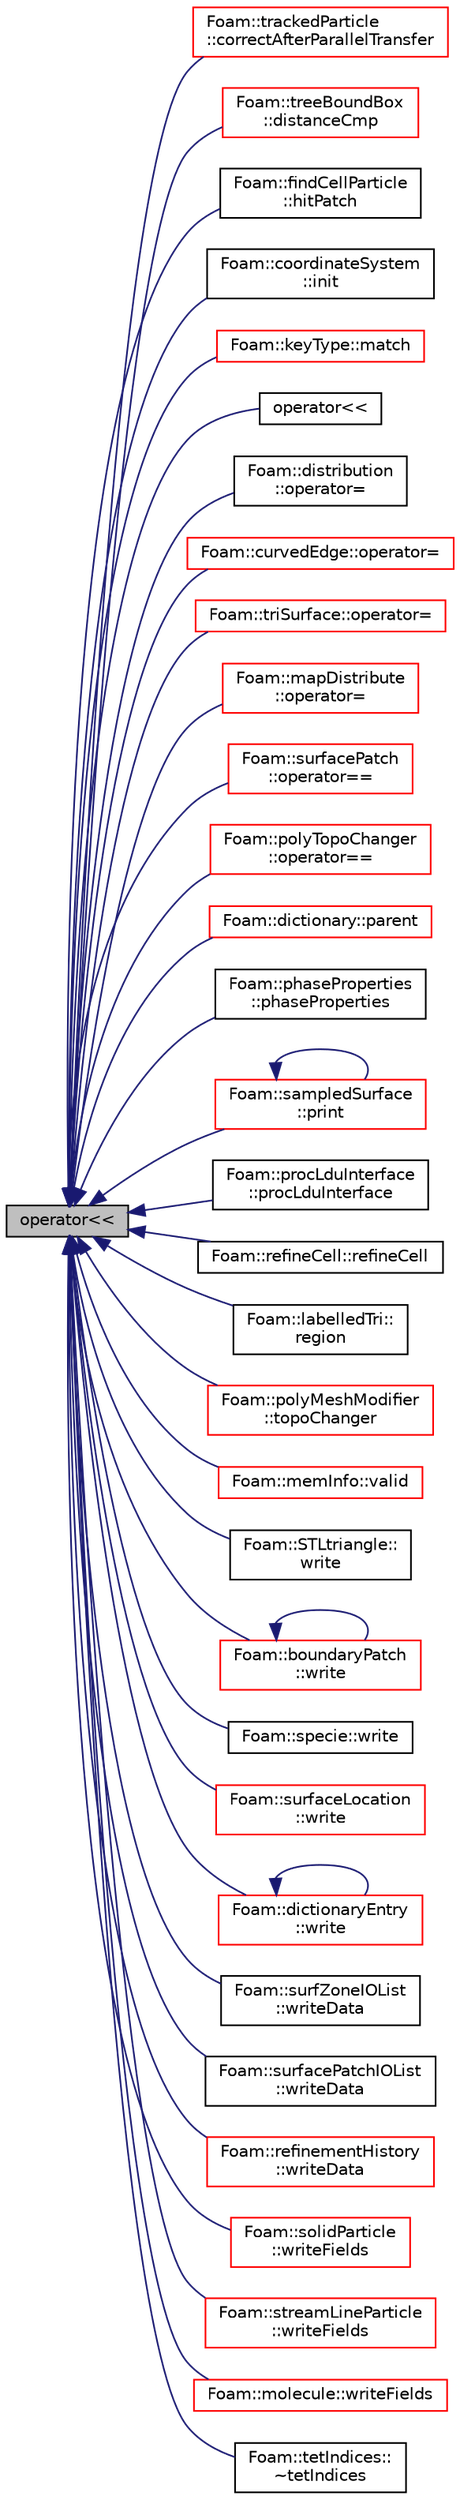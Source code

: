 digraph "operator&lt;&lt;"
{
  bgcolor="transparent";
  edge [fontname="Helvetica",fontsize="10",labelfontname="Helvetica",labelfontsize="10"];
  node [fontname="Helvetica",fontsize="10",shape=record];
  rankdir="LR";
  Node1 [label="operator\<\<",height=0.2,width=0.4,color="black", fillcolor="grey75", style="filled", fontcolor="black"];
  Node1 -> Node2 [dir="back",color="midnightblue",fontsize="10",style="solid",fontname="Helvetica"];
  Node2 [label="Foam::trackedParticle\l::correctAfterParallelTransfer",height=0.2,width=0.4,color="red",URL="$a02719.html#a01ac7583003103c090b0e2d3810052e8",tooltip="Convert processor patch addressing to the global equivalents. "];
  Node1 -> Node3 [dir="back",color="midnightblue",fontsize="10",style="solid",fontname="Helvetica"];
  Node3 [label="Foam::treeBoundBox\l::distanceCmp",height=0.2,width=0.4,color="red",URL="$a02746.html#aa1d53d0882e85fc6e0c80a386c008d5d",tooltip="Compare distance to point with other bounding box. "];
  Node1 -> Node4 [dir="back",color="midnightblue",fontsize="10",style="solid",fontname="Helvetica"];
  Node4 [label="Foam::findCellParticle\l::hitPatch",height=0.2,width=0.4,color="black",URL="$a00810.html#a4dc581daa10355d4708c2a58310f849b",tooltip="Overridable function to handle the particle hitting a polyPatch. "];
  Node1 -> Node5 [dir="back",color="midnightblue",fontsize="10",style="solid",fontname="Helvetica"];
  Node5 [label="Foam::coordinateSystem\l::init",height=0.2,width=0.4,color="black",URL="$a00409.html#a92073d939928f78b4df907700e58b486",tooltip="Init from dictionary. "];
  Node1 -> Node6 [dir="back",color="midnightblue",fontsize="10",style="solid",fontname="Helvetica"];
  Node6 [label="Foam::keyType::match",height=0.2,width=0.4,color="red",URL="$a01253.html#a8e8c7d37853e590db3b2349f111bed77",tooltip="Smart match as regular expression or as a string. "];
  Node1 -> Node7 [dir="back",color="midnightblue",fontsize="10",style="solid",fontname="Helvetica"];
  Node7 [label="operator\<\<",height=0.2,width=0.4,color="black",URL="$a10974.html#aaf0a67570a3699fb5d9371029e3f5e8d"];
  Node1 -> Node8 [dir="back",color="midnightblue",fontsize="10",style="solid",fontname="Helvetica"];
  Node8 [label="Foam::distribution\l::operator=",height=0.2,width=0.4,color="black",URL="$a00566.html#a41f66fb11871f9a6c30094c07c067e1f"];
  Node1 -> Node9 [dir="back",color="midnightblue",fontsize="10",style="solid",fontname="Helvetica"];
  Node9 [label="Foam::curvedEdge::operator=",height=0.2,width=0.4,color="red",URL="$a00455.html#ae89a8c064c62b0b83367cfad54c35e6e"];
  Node1 -> Node10 [dir="back",color="midnightblue",fontsize="10",style="solid",fontname="Helvetica"];
  Node10 [label="Foam::triSurface::operator=",height=0.2,width=0.4,color="red",URL="$a02758.html#a7007e1a39a89b943666033e034e1083b"];
  Node1 -> Node11 [dir="back",color="midnightblue",fontsize="10",style="solid",fontname="Helvetica"];
  Node11 [label="Foam::mapDistribute\l::operator=",height=0.2,width=0.4,color="red",URL="$a01432.html#a00b2693ada327b8fd8180b55482d8472"];
  Node1 -> Node12 [dir="back",color="midnightblue",fontsize="10",style="solid",fontname="Helvetica"];
  Node12 [label="Foam::surfacePatch\l::operator==",height=0.2,width=0.4,color="red",URL="$a02565.html#a587f2ef28905ed27d15d33b75aff91a9",tooltip="compare. "];
  Node1 -> Node13 [dir="back",color="midnightblue",fontsize="10",style="solid",fontname="Helvetica"];
  Node13 [label="Foam::polyTopoChanger\l::operator==",height=0.2,width=0.4,color="red",URL="$a01978.html#a1318e44a66c876539586e71f9131b578"];
  Node1 -> Node14 [dir="back",color="midnightblue",fontsize="10",style="solid",fontname="Helvetica"];
  Node14 [label="Foam::dictionary::parent",height=0.2,width=0.4,color="red",URL="$a00530.html#ae6b88b98ddfc41d9336fd0b81f428d68",tooltip="Return the parent dictionary. "];
  Node1 -> Node15 [dir="back",color="midnightblue",fontsize="10",style="solid",fontname="Helvetica"];
  Node15 [label="Foam::phaseProperties\l::phaseProperties",height=0.2,width=0.4,color="black",URL="$a01883.html#a3b5b875ef8e2fad3fc424b37904a1446",tooltip="Construct from Istream. "];
  Node1 -> Node16 [dir="back",color="midnightblue",fontsize="10",style="solid",fontname="Helvetica"];
  Node16 [label="Foam::sampledSurface\l::print",height=0.2,width=0.4,color="red",URL="$a02295.html#a396408e517abe1f8cae9d2844a18ad1e",tooltip="Write. "];
  Node16 -> Node16 [dir="back",color="midnightblue",fontsize="10",style="solid",fontname="Helvetica"];
  Node1 -> Node17 [dir="back",color="midnightblue",fontsize="10",style="solid",fontname="Helvetica"];
  Node17 [label="Foam::procLduInterface\l::procLduInterface",height=0.2,width=0.4,color="black",URL="$a02040.html#acfaef16233eca7be556becd19ee3dbfb"];
  Node1 -> Node18 [dir="back",color="midnightblue",fontsize="10",style="solid",fontname="Helvetica"];
  Node18 [label="Foam::refineCell::refineCell",height=0.2,width=0.4,color="black",URL="$a02156.html#aeca36b1c4f3a579dc67e52a7cd4347bb",tooltip="From Istream. Vector will be normalized upon construction. "];
  Node1 -> Node19 [dir="back",color="midnightblue",fontsize="10",style="solid",fontname="Helvetica"];
  Node19 [label="Foam::labelledTri::\lregion",height=0.2,width=0.4,color="black",URL="$a01275.html#a49ce9318e127df7349f136001fbf4ff1",tooltip="Return region label. "];
  Node1 -> Node20 [dir="back",color="midnightblue",fontsize="10",style="solid",fontname="Helvetica"];
  Node20 [label="Foam::polyMeshModifier\l::topoChanger",height=0.2,width=0.4,color="red",URL="$a01960.html#a6b027dcf176e6ae6f2cfa5954b02825b",tooltip="Return reference to morph engine. "];
  Node1 -> Node21 [dir="back",color="midnightblue",fontsize="10",style="solid",fontname="Helvetica"];
  Node21 [label="Foam::memInfo::valid",height=0.2,width=0.4,color="red",URL="$a01491.html#a8d985300b138b6c5556ab17ed4df3b38",tooltip="True if the memory information appears valid. "];
  Node1 -> Node22 [dir="back",color="midnightblue",fontsize="10",style="solid",fontname="Helvetica"];
  Node22 [label="Foam::STLtriangle::\lwrite",height=0.2,width=0.4,color="black",URL="$a02521.html#aa46c9bb9bc9777e8c0272a3fb6f372e1",tooltip="Write to ostream (binary) "];
  Node1 -> Node23 [dir="back",color="midnightblue",fontsize="10",style="solid",fontname="Helvetica"];
  Node23 [label="Foam::boundaryPatch\l::write",height=0.2,width=0.4,color="red",URL="$a00151.html#a0941061ad5a26be83b4107d05750ace6",tooltip="Write dictionary. "];
  Node23 -> Node23 [dir="back",color="midnightblue",fontsize="10",style="solid",fontname="Helvetica"];
  Node1 -> Node24 [dir="back",color="midnightblue",fontsize="10",style="solid",fontname="Helvetica"];
  Node24 [label="Foam::specie::write",height=0.2,width=0.4,color="black",URL="$a02461.html#a4bc86b48333705e13add9de0db8eebd3",tooltip="Write to Ostream. "];
  Node1 -> Node25 [dir="back",color="midnightblue",fontsize="10",style="solid",fontname="Helvetica"];
  Node25 [label="Foam::surfaceLocation\l::write",height=0.2,width=0.4,color="red",URL="$a02560.html#ac46794559b7ceed2ee99203d84784f86",tooltip="Write info to os. "];
  Node1 -> Node26 [dir="back",color="midnightblue",fontsize="10",style="solid",fontname="Helvetica"];
  Node26 [label="Foam::dictionaryEntry\l::write",height=0.2,width=0.4,color="red",URL="$a00532.html#a0941061ad5a26be83b4107d05750ace6",tooltip="Write. "];
  Node26 -> Node26 [dir="back",color="midnightblue",fontsize="10",style="solid",fontname="Helvetica"];
  Node1 -> Node27 [dir="back",color="midnightblue",fontsize="10",style="solid",fontname="Helvetica"];
  Node27 [label="Foam::surfZoneIOList\l::writeData",height=0.2,width=0.4,color="black",URL="$a02585.html#a2a3ea7b116b283507dc19bc8f4719c3d",tooltip="writeData member function required by regIOobject "];
  Node1 -> Node28 [dir="back",color="midnightblue",fontsize="10",style="solid",fontname="Helvetica"];
  Node28 [label="Foam::surfacePatchIOList\l::writeData",height=0.2,width=0.4,color="black",URL="$a02566.html#a2a3ea7b116b283507dc19bc8f4719c3d",tooltip="writeData member function required by regIOobject "];
  Node1 -> Node29 [dir="back",color="midnightblue",fontsize="10",style="solid",fontname="Helvetica"];
  Node29 [label="Foam::refinementHistory\l::writeData",height=0.2,width=0.4,color="red",URL="$a02160.html#a2a3ea7b116b283507dc19bc8f4719c3d",tooltip="WriteData function required for regIOobject write operation. "];
  Node1 -> Node30 [dir="back",color="midnightblue",fontsize="10",style="solid",fontname="Helvetica"];
  Node30 [label="Foam::solidParticle\l::writeFields",height=0.2,width=0.4,color="red",URL="$a02439.html#ae8ec839877d43a55d64c270034768f28"];
  Node1 -> Node31 [dir="back",color="midnightblue",fontsize="10",style="solid",fontname="Helvetica"];
  Node31 [label="Foam::streamLineParticle\l::writeFields",height=0.2,width=0.4,color="red",URL="$a02527.html#a0fcb040c7c92b8688ec467a198591e80",tooltip="Write. "];
  Node1 -> Node32 [dir="back",color="midnightblue",fontsize="10",style="solid",fontname="Helvetica"];
  Node32 [label="Foam::molecule::writeFields",height=0.2,width=0.4,color="red",URL="$a01554.html#aa4b4162953822603a8cfb0ee3ca761c0"];
  Node1 -> Node33 [dir="back",color="midnightblue",fontsize="10",style="solid",fontname="Helvetica"];
  Node33 [label="Foam::tetIndices::\l~tetIndices",height=0.2,width=0.4,color="black",URL="$a02646.html#a52b1a39b24c081f0ef6f3fb7039fe5f5",tooltip="Destructor. "];
}
